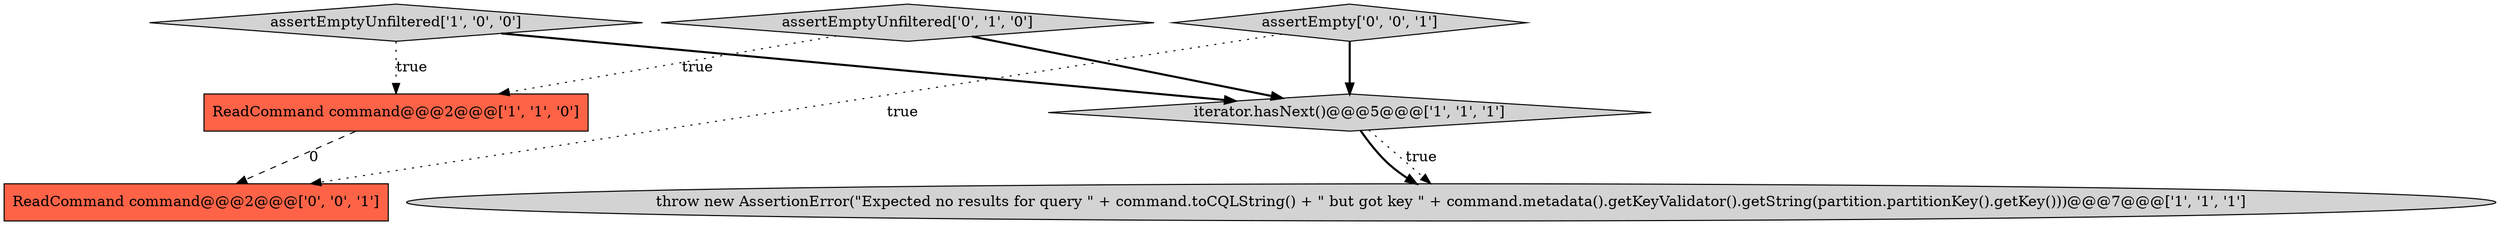 digraph {
4 [style = filled, label = "assertEmptyUnfiltered['0', '1', '0']", fillcolor = lightgray, shape = diamond image = "AAA0AAABBB2BBB"];
3 [style = filled, label = "ReadCommand command@@@2@@@['1', '1', '0']", fillcolor = tomato, shape = box image = "AAA0AAABBB1BBB"];
1 [style = filled, label = "iterator.hasNext()@@@5@@@['1', '1', '1']", fillcolor = lightgray, shape = diamond image = "AAA0AAABBB1BBB"];
5 [style = filled, label = "assertEmpty['0', '0', '1']", fillcolor = lightgray, shape = diamond image = "AAA0AAABBB3BBB"];
2 [style = filled, label = "assertEmptyUnfiltered['1', '0', '0']", fillcolor = lightgray, shape = diamond image = "AAA0AAABBB1BBB"];
0 [style = filled, label = "throw new AssertionError(\"Expected no results for query \" + command.toCQLString() + \" but got key \" + command.metadata().getKeyValidator().getString(partition.partitionKey().getKey()))@@@7@@@['1', '1', '1']", fillcolor = lightgray, shape = ellipse image = "AAA0AAABBB1BBB"];
6 [style = filled, label = "ReadCommand command@@@2@@@['0', '0', '1']", fillcolor = tomato, shape = box image = "AAA0AAABBB3BBB"];
2->3 [style = dotted, label="true"];
5->6 [style = dotted, label="true"];
5->1 [style = bold, label=""];
4->1 [style = bold, label=""];
3->6 [style = dashed, label="0"];
1->0 [style = dotted, label="true"];
4->3 [style = dotted, label="true"];
1->0 [style = bold, label=""];
2->1 [style = bold, label=""];
}
